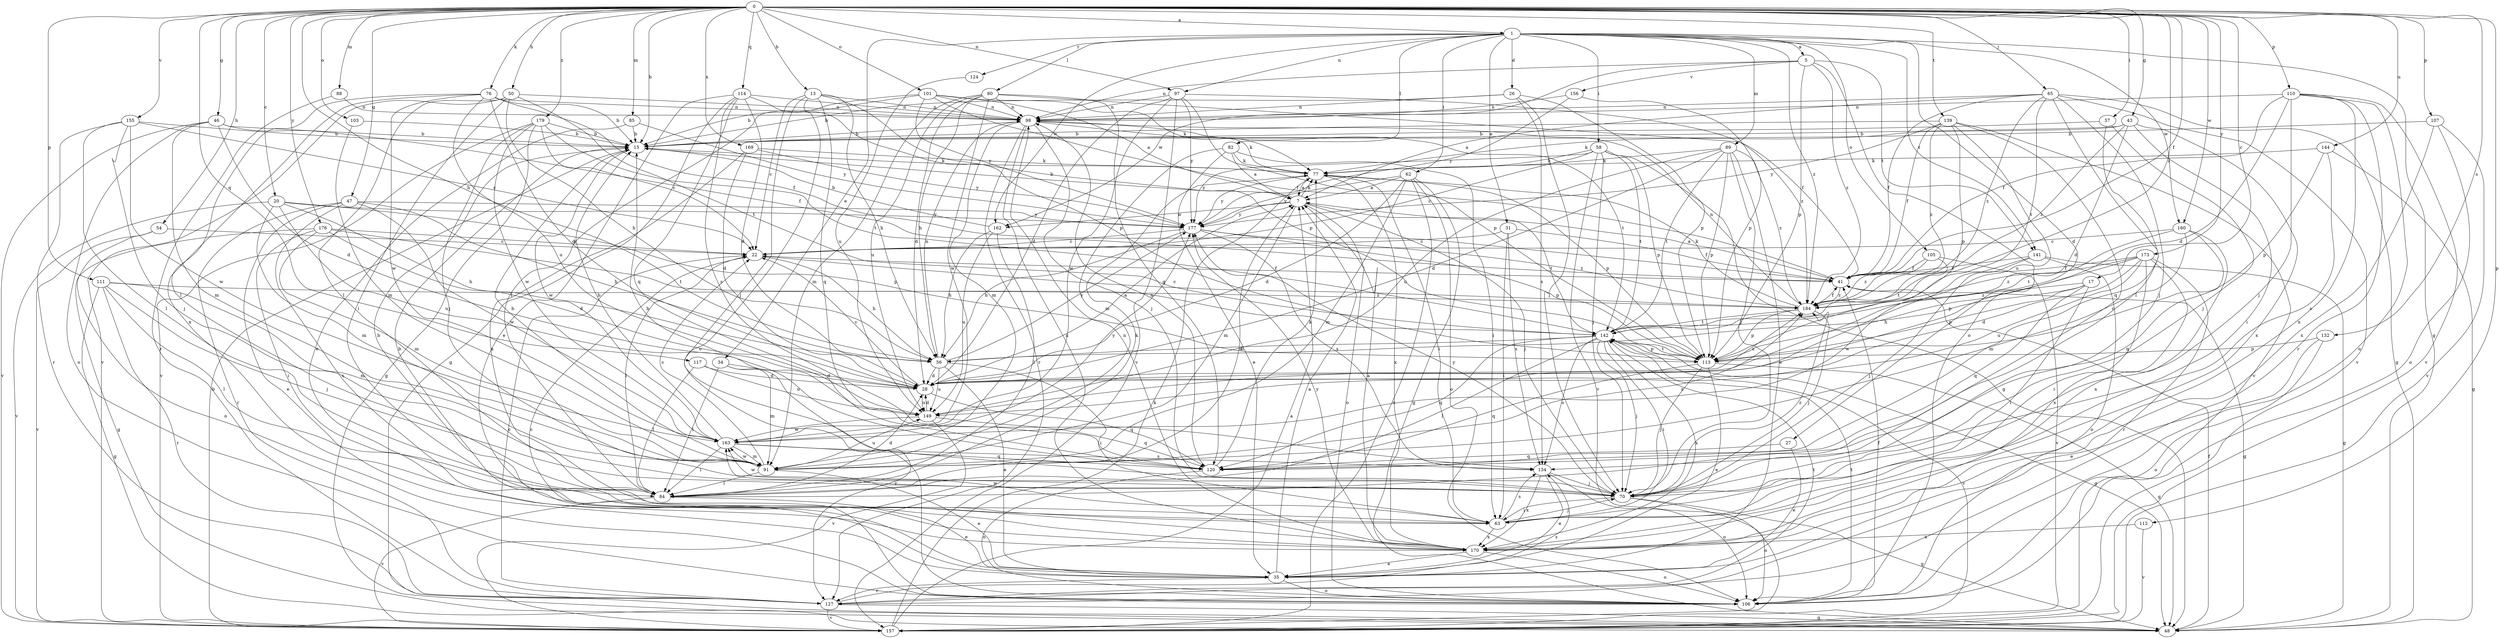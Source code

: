 strict digraph  {
0;
1;
5;
7;
13;
15;
17;
20;
22;
26;
27;
28;
31;
34;
35;
41;
43;
46;
47;
48;
50;
54;
56;
57;
58;
62;
63;
65;
70;
76;
77;
80;
82;
84;
85;
88;
89;
91;
97;
98;
101;
103;
105;
106;
107;
110;
111;
112;
113;
114;
117;
120;
124;
127;
132;
134;
139;
141;
142;
144;
149;
155;
156;
157;
160;
162;
163;
169;
170;
173;
176;
177;
179;
184;
0 -> 1  [label=a];
0 -> 13  [label=b];
0 -> 15  [label=b];
0 -> 17  [label=c];
0 -> 20  [label=c];
0 -> 41  [label=f];
0 -> 43  [label=g];
0 -> 46  [label=g];
0 -> 47  [label=g];
0 -> 50  [label=h];
0 -> 54  [label=h];
0 -> 56  [label=h];
0 -> 57  [label=i];
0 -> 65  [label=j];
0 -> 76  [label=k];
0 -> 85  [label=m];
0 -> 88  [label=m];
0 -> 97  [label=n];
0 -> 101  [label=o];
0 -> 103  [label=o];
0 -> 107  [label=p];
0 -> 110  [label=p];
0 -> 111  [label=p];
0 -> 112  [label=p];
0 -> 114  [label=q];
0 -> 117  [label=q];
0 -> 132  [label=s];
0 -> 139  [label=t];
0 -> 144  [label=u];
0 -> 155  [label=v];
0 -> 160  [label=w];
0 -> 169  [label=x];
0 -> 173  [label=y];
0 -> 176  [label=y];
0 -> 179  [label=z];
0 -> 184  [label=z];
1 -> 5  [label=a];
1 -> 26  [label=d];
1 -> 27  [label=d];
1 -> 31  [label=e];
1 -> 34  [label=e];
1 -> 48  [label=g];
1 -> 58  [label=i];
1 -> 62  [label=i];
1 -> 80  [label=l];
1 -> 82  [label=l];
1 -> 89  [label=m];
1 -> 97  [label=n];
1 -> 105  [label=o];
1 -> 124  [label=r];
1 -> 141  [label=t];
1 -> 160  [label=w];
1 -> 162  [label=w];
1 -> 184  [label=z];
5 -> 98  [label=n];
5 -> 106  [label=o];
5 -> 113  [label=p];
5 -> 141  [label=t];
5 -> 156  [label=v];
5 -> 162  [label=w];
5 -> 184  [label=z];
7 -> 15  [label=b];
7 -> 70  [label=j];
7 -> 77  [label=k];
7 -> 91  [label=m];
7 -> 106  [label=o];
7 -> 142  [label=t];
7 -> 162  [label=w];
7 -> 177  [label=y];
13 -> 22  [label=c];
13 -> 56  [label=h];
13 -> 70  [label=j];
13 -> 98  [label=n];
13 -> 106  [label=o];
13 -> 113  [label=p];
13 -> 120  [label=q];
15 -> 77  [label=k];
15 -> 163  [label=w];
17 -> 56  [label=h];
17 -> 63  [label=i];
17 -> 113  [label=p];
17 -> 120  [label=q];
17 -> 184  [label=z];
20 -> 56  [label=h];
20 -> 91  [label=m];
20 -> 113  [label=p];
20 -> 149  [label=u];
20 -> 157  [label=v];
20 -> 177  [label=y];
22 -> 41  [label=f];
22 -> 56  [label=h];
22 -> 84  [label=l];
26 -> 15  [label=b];
26 -> 70  [label=j];
26 -> 98  [label=n];
26 -> 113  [label=p];
26 -> 134  [label=s];
27 -> 35  [label=e];
27 -> 120  [label=q];
28 -> 7  [label=a];
28 -> 22  [label=c];
28 -> 120  [label=q];
28 -> 149  [label=u];
28 -> 184  [label=z];
31 -> 22  [label=c];
31 -> 41  [label=f];
31 -> 63  [label=i];
31 -> 134  [label=s];
34 -> 28  [label=d];
34 -> 84  [label=l];
34 -> 91  [label=m];
34 -> 127  [label=r];
35 -> 7  [label=a];
35 -> 106  [label=o];
35 -> 127  [label=r];
41 -> 7  [label=a];
41 -> 48  [label=g];
41 -> 184  [label=z];
43 -> 15  [label=b];
43 -> 28  [label=d];
43 -> 63  [label=i];
43 -> 77  [label=k];
43 -> 170  [label=x];
43 -> 184  [label=z];
46 -> 15  [label=b];
46 -> 28  [label=d];
46 -> 41  [label=f];
46 -> 91  [label=m];
46 -> 106  [label=o];
46 -> 157  [label=v];
47 -> 35  [label=e];
47 -> 56  [label=h];
47 -> 127  [label=r];
47 -> 163  [label=w];
47 -> 170  [label=x];
47 -> 177  [label=y];
48 -> 41  [label=f];
50 -> 56  [label=h];
50 -> 63  [label=i];
50 -> 84  [label=l];
50 -> 98  [label=n];
50 -> 142  [label=t];
50 -> 157  [label=v];
54 -> 22  [label=c];
54 -> 106  [label=o];
54 -> 157  [label=v];
56 -> 28  [label=d];
56 -> 35  [label=e];
56 -> 63  [label=i];
56 -> 98  [label=n];
56 -> 149  [label=u];
56 -> 177  [label=y];
57 -> 15  [label=b];
57 -> 70  [label=j];
57 -> 120  [label=q];
58 -> 22  [label=c];
58 -> 48  [label=g];
58 -> 70  [label=j];
58 -> 77  [label=k];
58 -> 113  [label=p];
58 -> 142  [label=t];
58 -> 157  [label=v];
58 -> 177  [label=y];
62 -> 7  [label=a];
62 -> 28  [label=d];
62 -> 48  [label=g];
62 -> 91  [label=m];
62 -> 106  [label=o];
62 -> 157  [label=v];
62 -> 177  [label=y];
63 -> 15  [label=b];
63 -> 70  [label=j];
63 -> 134  [label=s];
63 -> 163  [label=w];
63 -> 170  [label=x];
65 -> 7  [label=a];
65 -> 41  [label=f];
65 -> 48  [label=g];
65 -> 70  [label=j];
65 -> 84  [label=l];
65 -> 98  [label=n];
65 -> 142  [label=t];
65 -> 157  [label=v];
65 -> 184  [label=z];
70 -> 48  [label=g];
70 -> 63  [label=i];
70 -> 106  [label=o];
70 -> 163  [label=w];
70 -> 177  [label=y];
70 -> 184  [label=z];
76 -> 15  [label=b];
76 -> 28  [label=d];
76 -> 41  [label=f];
76 -> 84  [label=l];
76 -> 98  [label=n];
76 -> 149  [label=u];
76 -> 163  [label=w];
76 -> 170  [label=x];
77 -> 7  [label=a];
77 -> 63  [label=i];
77 -> 113  [label=p];
77 -> 170  [label=x];
77 -> 177  [label=y];
80 -> 28  [label=d];
80 -> 41  [label=f];
80 -> 56  [label=h];
80 -> 91  [label=m];
80 -> 98  [label=n];
80 -> 120  [label=q];
80 -> 149  [label=u];
80 -> 163  [label=w];
82 -> 7  [label=a];
82 -> 35  [label=e];
82 -> 63  [label=i];
82 -> 77  [label=k];
82 -> 91  [label=m];
84 -> 7  [label=a];
84 -> 28  [label=d];
84 -> 35  [label=e];
84 -> 77  [label=k];
84 -> 157  [label=v];
85 -> 15  [label=b];
85 -> 35  [label=e];
85 -> 177  [label=y];
88 -> 98  [label=n];
88 -> 127  [label=r];
89 -> 28  [label=d];
89 -> 35  [label=e];
89 -> 70  [label=j];
89 -> 77  [label=k];
89 -> 113  [label=p];
89 -> 142  [label=t];
89 -> 149  [label=u];
89 -> 184  [label=z];
91 -> 15  [label=b];
91 -> 22  [label=c];
91 -> 35  [label=e];
91 -> 84  [label=l];
91 -> 149  [label=u];
91 -> 163  [label=w];
91 -> 184  [label=z];
97 -> 28  [label=d];
97 -> 98  [label=n];
97 -> 113  [label=p];
97 -> 157  [label=v];
97 -> 163  [label=w];
97 -> 177  [label=y];
97 -> 184  [label=z];
98 -> 15  [label=b];
98 -> 70  [label=j];
98 -> 77  [label=k];
98 -> 91  [label=m];
98 -> 127  [label=r];
98 -> 142  [label=t];
98 -> 170  [label=x];
101 -> 7  [label=a];
101 -> 15  [label=b];
101 -> 41  [label=f];
101 -> 77  [label=k];
101 -> 84  [label=l];
101 -> 98  [label=n];
101 -> 177  [label=y];
103 -> 15  [label=b];
103 -> 91  [label=m];
105 -> 41  [label=f];
105 -> 142  [label=t];
105 -> 157  [label=v];
105 -> 184  [label=z];
106 -> 22  [label=c];
106 -> 41  [label=f];
106 -> 142  [label=t];
107 -> 15  [label=b];
107 -> 106  [label=o];
107 -> 157  [label=v];
107 -> 170  [label=x];
110 -> 28  [label=d];
110 -> 41  [label=f];
110 -> 70  [label=j];
110 -> 98  [label=n];
110 -> 106  [label=o];
110 -> 127  [label=r];
110 -> 157  [label=v];
110 -> 170  [label=x];
111 -> 48  [label=g];
111 -> 70  [label=j];
111 -> 84  [label=l];
111 -> 91  [label=m];
111 -> 127  [label=r];
111 -> 184  [label=z];
112 -> 157  [label=v];
112 -> 170  [label=x];
113 -> 35  [label=e];
113 -> 48  [label=g];
113 -> 70  [label=j];
113 -> 120  [label=q];
113 -> 142  [label=t];
114 -> 28  [label=d];
114 -> 35  [label=e];
114 -> 48  [label=g];
114 -> 98  [label=n];
114 -> 113  [label=p];
114 -> 120  [label=q];
114 -> 134  [label=s];
117 -> 28  [label=d];
117 -> 84  [label=l];
117 -> 149  [label=u];
120 -> 15  [label=b];
120 -> 77  [label=k];
120 -> 98  [label=n];
120 -> 106  [label=o];
124 -> 149  [label=u];
127 -> 22  [label=c];
127 -> 48  [label=g];
127 -> 134  [label=s];
127 -> 142  [label=t];
127 -> 157  [label=v];
132 -> 35  [label=e];
132 -> 106  [label=o];
132 -> 113  [label=p];
134 -> 35  [label=e];
134 -> 70  [label=j];
134 -> 106  [label=o];
134 -> 170  [label=x];
139 -> 15  [label=b];
139 -> 41  [label=f];
139 -> 70  [label=c];
139 -> 113  [label=p];
139 -> 149  [label=u];
139 -> 157  [label=v];
139 -> 177  [label=y];
139 -> 184  [label=z];
141 -> 41  [label=f];
141 -> 48  [label=g];
141 -> 70  [label=j];
141 -> 106  [label=o];
141 -> 163  [label=w];
142 -> 48  [label=g];
142 -> 56  [label=h];
142 -> 63  [label=i];
142 -> 70  [label=j];
142 -> 84  [label=l];
142 -> 113  [label=p];
142 -> 120  [label=q];
142 -> 134  [label=s];
142 -> 157  [label=v];
142 -> 170  [label=x];
144 -> 48  [label=g];
144 -> 77  [label=k];
144 -> 113  [label=p];
144 -> 134  [label=s];
149 -> 28  [label=d];
149 -> 120  [label=q];
149 -> 157  [label=v];
149 -> 163  [label=w];
155 -> 15  [label=b];
155 -> 22  [label=c];
155 -> 70  [label=j];
155 -> 84  [label=l];
155 -> 127  [label=r];
155 -> 163  [label=w];
156 -> 98  [label=n];
156 -> 113  [label=p];
156 -> 177  [label=y];
157 -> 7  [label=a];
157 -> 15  [label=b];
157 -> 77  [label=k];
160 -> 22  [label=c];
160 -> 91  [label=m];
160 -> 120  [label=q];
160 -> 142  [label=t];
160 -> 170  [label=x];
162 -> 15  [label=b];
162 -> 56  [label=h];
162 -> 84  [label=l];
162 -> 149  [label=u];
163 -> 15  [label=b];
163 -> 84  [label=l];
163 -> 91  [label=m];
163 -> 120  [label=q];
163 -> 134  [label=s];
163 -> 177  [label=y];
169 -> 28  [label=d];
169 -> 77  [label=k];
169 -> 170  [label=x];
169 -> 177  [label=y];
170 -> 7  [label=a];
170 -> 15  [label=b];
170 -> 35  [label=e];
170 -> 98  [label=n];
170 -> 106  [label=o];
170 -> 177  [label=y];
173 -> 28  [label=d];
173 -> 41  [label=f];
173 -> 63  [label=i];
173 -> 113  [label=p];
173 -> 127  [label=r];
173 -> 149  [label=u];
173 -> 170  [label=x];
173 -> 184  [label=z];
176 -> 22  [label=c];
176 -> 28  [label=d];
176 -> 48  [label=g];
176 -> 63  [label=i];
176 -> 91  [label=m];
176 -> 142  [label=t];
177 -> 22  [label=c];
177 -> 56  [label=h];
177 -> 113  [label=p];
177 -> 134  [label=s];
177 -> 184  [label=z];
179 -> 15  [label=b];
179 -> 22  [label=c];
179 -> 48  [label=g];
179 -> 70  [label=j];
179 -> 142  [label=t];
179 -> 157  [label=v];
179 -> 163  [label=w];
184 -> 22  [label=c];
184 -> 41  [label=f];
184 -> 70  [label=j];
184 -> 77  [label=k];
184 -> 98  [label=n];
184 -> 113  [label=p];
184 -> 142  [label=t];
}
